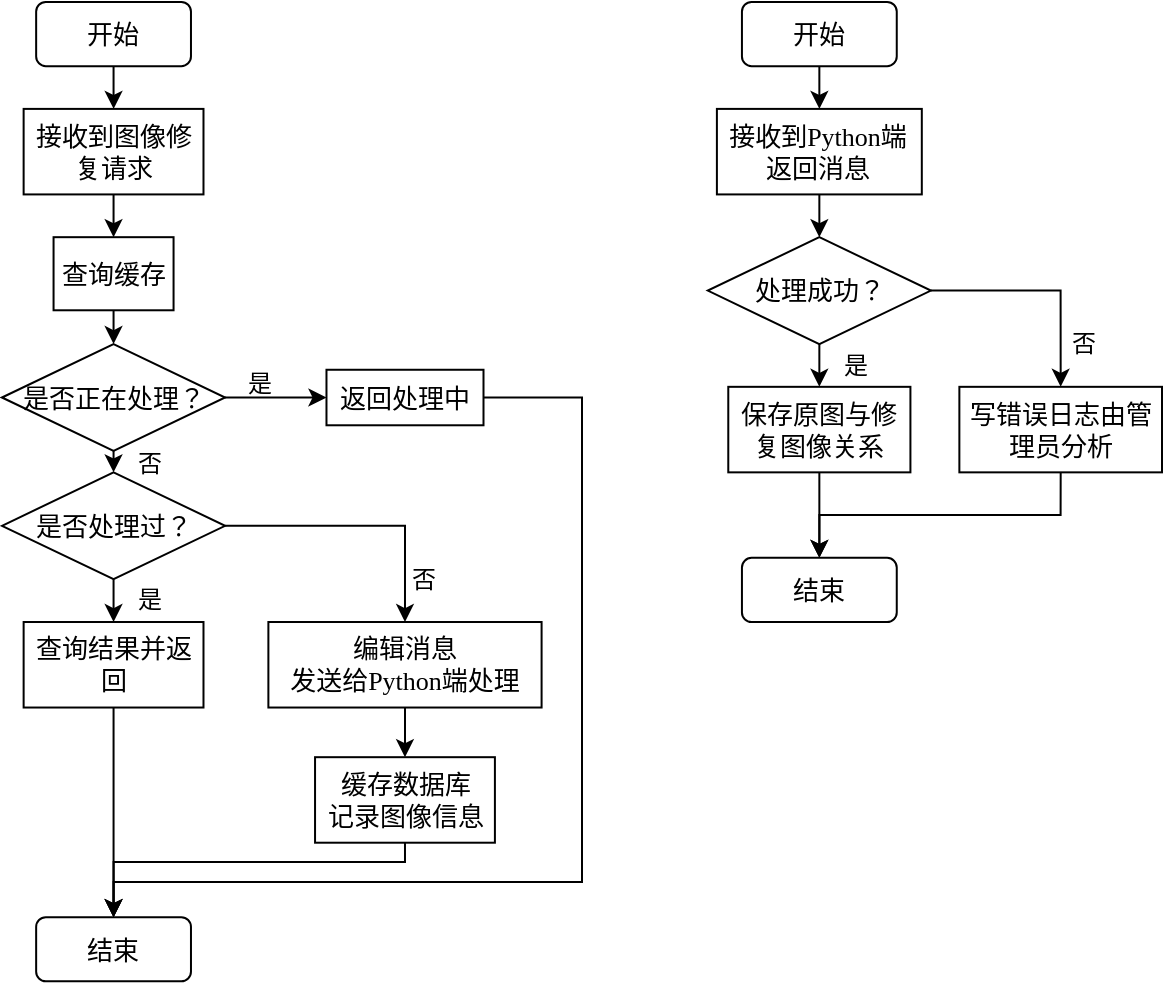 <mxfile version="21.3.0" type="github">
  <diagram name="第 1 页" id="Fq_7bFFHUrejeTsrs-1e">
    <mxGraphModel dx="989" dy="556" grid="1" gridSize="10" guides="1" tooltips="1" connect="1" arrows="1" fold="1" page="1" pageScale="1" pageWidth="583" pageHeight="827" math="0" shadow="0">
      <root>
        <mxCell id="0" />
        <mxCell id="1" parent="0" />
        <mxCell id="0MIF7nP4EVPLEAdVTBuU-1" value="开始" style="rounded=1;whiteSpace=wrap;html=1;fontSize=13;fontFamily=宋体;" vertex="1" parent="1">
          <mxGeometry x="17.076" width="77.409" height="32.069" as="geometry" />
        </mxCell>
        <mxCell id="0MIF7nP4EVPLEAdVTBuU-44" style="edgeStyle=orthogonalEdgeStyle;rounded=0;orthogonalLoop=1;jettySize=auto;html=1;exitX=0.5;exitY=1;exitDx=0;exitDy=0;entryX=0.5;entryY=0;entryDx=0;entryDy=0;" edge="1" parent="1" source="0MIF7nP4EVPLEAdVTBuU-2" target="0MIF7nP4EVPLEAdVTBuU-43">
          <mxGeometry relative="1" as="geometry" />
        </mxCell>
        <mxCell id="0MIF7nP4EVPLEAdVTBuU-2" value="接收到图像修复请求" style="rounded=0;whiteSpace=wrap;html=1;fontSize=13;fontFamily=宋体;" vertex="1" parent="1">
          <mxGeometry x="10.815" y="53.448" width="89.931" height="42.759" as="geometry" />
        </mxCell>
        <mxCell id="0MIF7nP4EVPLEAdVTBuU-3" style="edgeStyle=orthogonalEdgeStyle;rounded=0;orthogonalLoop=1;jettySize=auto;html=1;exitX=0.5;exitY=1;exitDx=0;exitDy=0;entryX=0.5;entryY=0;entryDx=0;entryDy=0;fontFamily=宋体;" edge="1" parent="1" source="0MIF7nP4EVPLEAdVTBuU-1" target="0MIF7nP4EVPLEAdVTBuU-2">
          <mxGeometry relative="1" as="geometry" />
        </mxCell>
        <mxCell id="0MIF7nP4EVPLEAdVTBuU-4" value="是否处理过？" style="rhombus;whiteSpace=wrap;html=1;fontSize=13;fontFamily=宋体;" vertex="1" parent="1">
          <mxGeometry y="235.176" width="111.56" height="53.448" as="geometry" />
        </mxCell>
        <mxCell id="0MIF7nP4EVPLEAdVTBuU-7" value="查询结果并返回" style="rounded=0;whiteSpace=wrap;html=1;fontSize=13;fontFamily=宋体;" vertex="1" parent="1">
          <mxGeometry x="10.815" y="310.004" width="89.931" height="42.759" as="geometry" />
        </mxCell>
        <mxCell id="0MIF7nP4EVPLEAdVTBuU-9" style="edgeStyle=orthogonalEdgeStyle;rounded=0;orthogonalLoop=1;jettySize=auto;html=1;exitX=0.5;exitY=1;exitDx=0;exitDy=0;entryX=0.5;entryY=0;entryDx=0;entryDy=0;fontFamily=宋体;" edge="1" parent="1" source="0MIF7nP4EVPLEAdVTBuU-4" target="0MIF7nP4EVPLEAdVTBuU-7">
          <mxGeometry relative="1" as="geometry" />
        </mxCell>
        <mxCell id="0MIF7nP4EVPLEAdVTBuU-8" value="结束" style="rounded=1;whiteSpace=wrap;html=1;fontSize=13;fontFamily=宋体;" vertex="1" parent="1">
          <mxGeometry x="17.076" y="457.591" width="77.409" height="32.069" as="geometry" />
        </mxCell>
        <mxCell id="0MIF7nP4EVPLEAdVTBuU-10" style="edgeStyle=orthogonalEdgeStyle;rounded=0;orthogonalLoop=1;jettySize=auto;html=1;exitX=0.5;exitY=1;exitDx=0;exitDy=0;entryX=0.5;entryY=0;entryDx=0;entryDy=0;fontFamily=宋体;" edge="1" parent="1" source="0MIF7nP4EVPLEAdVTBuU-7" target="0MIF7nP4EVPLEAdVTBuU-8">
          <mxGeometry relative="1" as="geometry" />
        </mxCell>
        <mxCell id="0MIF7nP4EVPLEAdVTBuU-51" style="edgeStyle=orthogonalEdgeStyle;rounded=0;orthogonalLoop=1;jettySize=auto;html=1;exitX=0.5;exitY=1;exitDx=0;exitDy=0;entryX=0.5;entryY=0;entryDx=0;entryDy=0;" edge="1" parent="1" source="0MIF7nP4EVPLEAdVTBuU-11" target="0MIF7nP4EVPLEAdVTBuU-39">
          <mxGeometry relative="1" as="geometry" />
        </mxCell>
        <mxCell id="0MIF7nP4EVPLEAdVTBuU-11" value="编辑消息&lt;br&gt;发送给&lt;font face=&quot;Times New Roman&quot;&gt;Python&lt;/font&gt;端处理" style="rounded=0;whiteSpace=wrap;html=1;fontSize=13;fontFamily=宋体;" vertex="1" parent="1">
          <mxGeometry x="133.189" y="310.004" width="136.605" height="42.759" as="geometry" />
        </mxCell>
        <mxCell id="0MIF7nP4EVPLEAdVTBuU-12" style="edgeStyle=orthogonalEdgeStyle;rounded=0;orthogonalLoop=1;jettySize=auto;html=1;exitX=1;exitY=0.5;exitDx=0;exitDy=0;entryX=0.5;entryY=0;entryDx=0;entryDy=0;fontFamily=宋体;" edge="1" parent="1" source="0MIF7nP4EVPLEAdVTBuU-4" target="0MIF7nP4EVPLEAdVTBuU-11">
          <mxGeometry relative="1" as="geometry" />
        </mxCell>
        <mxCell id="0MIF7nP4EVPLEAdVTBuU-14" value="接收到&lt;font face=&quot;Times New Roman&quot;&gt;Python&lt;/font&gt;端返回消息" style="rounded=0;whiteSpace=wrap;html=1;fontSize=13;fontFamily=宋体;" vertex="1" parent="1">
          <mxGeometry x="357.448" y="53.448" width="102.453" height="42.759" as="geometry" />
        </mxCell>
        <mxCell id="0MIF7nP4EVPLEAdVTBuU-17" style="edgeStyle=orthogonalEdgeStyle;rounded=0;orthogonalLoop=1;jettySize=auto;html=1;exitX=0.5;exitY=1;exitDx=0;exitDy=0;entryX=0.5;entryY=0;entryDx=0;entryDy=0;fontFamily=宋体;" edge="1" parent="1" source="0MIF7nP4EVPLEAdVTBuU-15" target="0MIF7nP4EVPLEAdVTBuU-14">
          <mxGeometry relative="1" as="geometry" />
        </mxCell>
        <mxCell id="0MIF7nP4EVPLEAdVTBuU-15" value="开始" style="rounded=1;whiteSpace=wrap;html=1;fontSize=13;fontFamily=宋体;" vertex="1" parent="1">
          <mxGeometry x="369.971" width="77.409" height="32.069" as="geometry" />
        </mxCell>
        <mxCell id="0MIF7nP4EVPLEAdVTBuU-16" value="处理成功？" style="rhombus;whiteSpace=wrap;html=1;fontSize=13;fontFamily=宋体;" vertex="1" parent="1">
          <mxGeometry x="352.895" y="117.586" width="111.56" height="53.448" as="geometry" />
        </mxCell>
        <mxCell id="0MIF7nP4EVPLEAdVTBuU-18" style="edgeStyle=orthogonalEdgeStyle;rounded=0;orthogonalLoop=1;jettySize=auto;html=1;exitX=0.5;exitY=1;exitDx=0;exitDy=0;entryX=0.5;entryY=0;entryDx=0;entryDy=0;fontFamily=宋体;" edge="1" parent="1" source="0MIF7nP4EVPLEAdVTBuU-14" target="0MIF7nP4EVPLEAdVTBuU-16">
          <mxGeometry relative="1" as="geometry" />
        </mxCell>
        <mxCell id="0MIF7nP4EVPLEAdVTBuU-21" value="保存原图与修复图像关系" style="rounded=0;whiteSpace=wrap;html=1;fontSize=13;fontFamily=宋体;" vertex="1" parent="1">
          <mxGeometry x="363.14" y="192.414" width="91.07" height="42.759" as="geometry" />
        </mxCell>
        <mxCell id="0MIF7nP4EVPLEAdVTBuU-33" style="edgeStyle=orthogonalEdgeStyle;rounded=0;orthogonalLoop=1;jettySize=auto;html=1;exitX=0.5;exitY=1;exitDx=0;exitDy=0;entryX=0.5;entryY=0;entryDx=0;entryDy=0;fontFamily=宋体;" edge="1" parent="1" source="0MIF7nP4EVPLEAdVTBuU-16" target="0MIF7nP4EVPLEAdVTBuU-21">
          <mxGeometry relative="1" as="geometry" />
        </mxCell>
        <mxCell id="0MIF7nP4EVPLEAdVTBuU-22" value="写错误日志由管理员分析" style="rounded=0;whiteSpace=wrap;html=1;fontSize=13;fontFamily=宋体;" vertex="1" parent="1">
          <mxGeometry x="478.685" y="192.414" width="101.315" height="42.759" as="geometry" />
        </mxCell>
        <mxCell id="0MIF7nP4EVPLEAdVTBuU-32" style="edgeStyle=orthogonalEdgeStyle;rounded=0;orthogonalLoop=1;jettySize=auto;html=1;exitX=1;exitY=0.5;exitDx=0;exitDy=0;entryX=0.5;entryY=0;entryDx=0;entryDy=0;fontFamily=宋体;" edge="1" parent="1" source="0MIF7nP4EVPLEAdVTBuU-16" target="0MIF7nP4EVPLEAdVTBuU-22">
          <mxGeometry relative="1" as="geometry" />
        </mxCell>
        <mxCell id="0MIF7nP4EVPLEAdVTBuU-23" value="结束" style="rounded=1;whiteSpace=wrap;html=1;fontSize=13;fontFamily=宋体;" vertex="1" parent="1">
          <mxGeometry x="369.971" y="277.931" width="77.409" height="32.069" as="geometry" />
        </mxCell>
        <mxCell id="0MIF7nP4EVPLEAdVTBuU-34" style="edgeStyle=orthogonalEdgeStyle;rounded=0;orthogonalLoop=1;jettySize=auto;html=1;exitX=0.5;exitY=1;exitDx=0;exitDy=0;entryX=0.5;entryY=0;entryDx=0;entryDy=0;fontFamily=宋体;" edge="1" parent="1" source="0MIF7nP4EVPLEAdVTBuU-21" target="0MIF7nP4EVPLEAdVTBuU-23">
          <mxGeometry relative="1" as="geometry" />
        </mxCell>
        <mxCell id="0MIF7nP4EVPLEAdVTBuU-35" style="edgeStyle=orthogonalEdgeStyle;rounded=0;orthogonalLoop=1;jettySize=auto;html=1;exitX=0.5;exitY=1;exitDx=0;exitDy=0;entryX=0.5;entryY=0;entryDx=0;entryDy=0;fontFamily=宋体;" edge="1" parent="1" source="0MIF7nP4EVPLEAdVTBuU-22" target="0MIF7nP4EVPLEAdVTBuU-23">
          <mxGeometry relative="1" as="geometry" />
        </mxCell>
        <mxCell id="0MIF7nP4EVPLEAdVTBuU-28" value="是" style="text;html=1;strokeColor=none;fillColor=none;align=center;verticalAlign=middle;whiteSpace=wrap;rounded=0;fontFamily=宋体;" vertex="1" parent="1">
          <mxGeometry x="56.919" y="288.624" width="34.151" height="21.379" as="geometry" />
        </mxCell>
        <mxCell id="0MIF7nP4EVPLEAdVTBuU-29" value="否" style="text;html=1;strokeColor=none;fillColor=none;align=center;verticalAlign=middle;whiteSpace=wrap;rounded=0;fontFamily=宋体;" vertex="1" parent="1">
          <mxGeometry x="193.523" y="277.935" width="34.151" height="21.379" as="geometry" />
        </mxCell>
        <mxCell id="0MIF7nP4EVPLEAdVTBuU-30" value="是" style="text;html=1;strokeColor=none;fillColor=none;align=center;verticalAlign=middle;whiteSpace=wrap;rounded=0;fontFamily=宋体;" vertex="1" parent="1">
          <mxGeometry x="409.814" y="171.034" width="34.151" height="21.379" as="geometry" />
        </mxCell>
        <mxCell id="0MIF7nP4EVPLEAdVTBuU-36" value="否" style="text;html=1;strokeColor=none;fillColor=none;align=center;verticalAlign=middle;whiteSpace=wrap;rounded=0;fontFamily=宋体;" vertex="1" parent="1">
          <mxGeometry x="523.651" y="160.345" width="34.151" height="21.379" as="geometry" />
        </mxCell>
        <mxCell id="0MIF7nP4EVPLEAdVTBuU-52" style="edgeStyle=orthogonalEdgeStyle;rounded=0;orthogonalLoop=1;jettySize=auto;html=1;exitX=0.5;exitY=1;exitDx=0;exitDy=0;entryX=0.5;entryY=0;entryDx=0;entryDy=0;" edge="1" parent="1" source="0MIF7nP4EVPLEAdVTBuU-39" target="0MIF7nP4EVPLEAdVTBuU-8">
          <mxGeometry relative="1" as="geometry">
            <Array as="points">
              <mxPoint x="202" y="430" />
              <mxPoint x="56" y="430" />
            </Array>
          </mxGeometry>
        </mxCell>
        <mxCell id="0MIF7nP4EVPLEAdVTBuU-39" value="缓存数据库&lt;br&gt;记录图像信息" style="rounded=0;whiteSpace=wrap;html=1;fontSize=13;fontFamily=宋体;" vertex="1" parent="1">
          <mxGeometry x="156.525" y="377.594" width="89.931" height="42.759" as="geometry" />
        </mxCell>
        <mxCell id="0MIF7nP4EVPLEAdVTBuU-41" style="edgeStyle=orthogonalEdgeStyle;rounded=0;orthogonalLoop=1;jettySize=auto;html=1;exitX=0.5;exitY=1;exitDx=0;exitDy=0;entryX=0.5;entryY=0;entryDx=0;entryDy=0;" edge="1" parent="1" source="0MIF7nP4EVPLEAdVTBuU-40" target="0MIF7nP4EVPLEAdVTBuU-4">
          <mxGeometry relative="1" as="geometry" />
        </mxCell>
        <mxCell id="0MIF7nP4EVPLEAdVTBuU-49" value="" style="edgeStyle=orthogonalEdgeStyle;rounded=0;orthogonalLoop=1;jettySize=auto;html=1;" edge="1" parent="1" source="0MIF7nP4EVPLEAdVTBuU-40" target="0MIF7nP4EVPLEAdVTBuU-48">
          <mxGeometry relative="1" as="geometry" />
        </mxCell>
        <mxCell id="0MIF7nP4EVPLEAdVTBuU-40" value="是否正在处理？" style="rhombus;whiteSpace=wrap;html=1;fontSize=13;fontFamily=宋体;" vertex="1" parent="1">
          <mxGeometry y="171.036" width="111.56" height="53.448" as="geometry" />
        </mxCell>
        <mxCell id="0MIF7nP4EVPLEAdVTBuU-46" style="edgeStyle=orthogonalEdgeStyle;rounded=0;orthogonalLoop=1;jettySize=auto;html=1;exitX=0.5;exitY=1;exitDx=0;exitDy=0;entryX=0.5;entryY=0;entryDx=0;entryDy=0;" edge="1" parent="1" source="0MIF7nP4EVPLEAdVTBuU-43" target="0MIF7nP4EVPLEAdVTBuU-40">
          <mxGeometry relative="1" as="geometry" />
        </mxCell>
        <mxCell id="0MIF7nP4EVPLEAdVTBuU-43" value="查询缓存" style="rounded=0;whiteSpace=wrap;html=1;fontSize=13;fontFamily=宋体;" vertex="1" parent="1">
          <mxGeometry x="25.78" y="117.59" width="60" height="36.55" as="geometry" />
        </mxCell>
        <mxCell id="0MIF7nP4EVPLEAdVTBuU-50" style="edgeStyle=orthogonalEdgeStyle;rounded=0;orthogonalLoop=1;jettySize=auto;html=1;exitX=1;exitY=0.5;exitDx=0;exitDy=0;entryX=0.5;entryY=0;entryDx=0;entryDy=0;" edge="1" parent="1" source="0MIF7nP4EVPLEAdVTBuU-48" target="0MIF7nP4EVPLEAdVTBuU-8">
          <mxGeometry relative="1" as="geometry">
            <Array as="points">
              <mxPoint x="290" y="198" />
              <mxPoint x="290" y="440" />
              <mxPoint x="56" y="440" />
            </Array>
          </mxGeometry>
        </mxCell>
        <mxCell id="0MIF7nP4EVPLEAdVTBuU-48" value="返回处理中" style="whiteSpace=wrap;html=1;fontSize=13;fontFamily=宋体;" vertex="1" parent="1">
          <mxGeometry x="162.24" y="183.88" width="78.51" height="27.76" as="geometry" />
        </mxCell>
        <mxCell id="0MIF7nP4EVPLEAdVTBuU-53" value="是" style="text;html=1;strokeColor=none;fillColor=none;align=center;verticalAlign=middle;whiteSpace=wrap;rounded=0;fontFamily=宋体;" vertex="1" parent="1">
          <mxGeometry x="111.559" y="180.004" width="34.151" height="21.379" as="geometry" />
        </mxCell>
        <mxCell id="0MIF7nP4EVPLEAdVTBuU-54" value="否" style="text;html=1;strokeColor=none;fillColor=none;align=center;verticalAlign=middle;whiteSpace=wrap;rounded=0;fontFamily=宋体;" vertex="1" parent="1">
          <mxGeometry x="56.923" y="220.005" width="34.151" height="21.379" as="geometry" />
        </mxCell>
      </root>
    </mxGraphModel>
  </diagram>
</mxfile>
